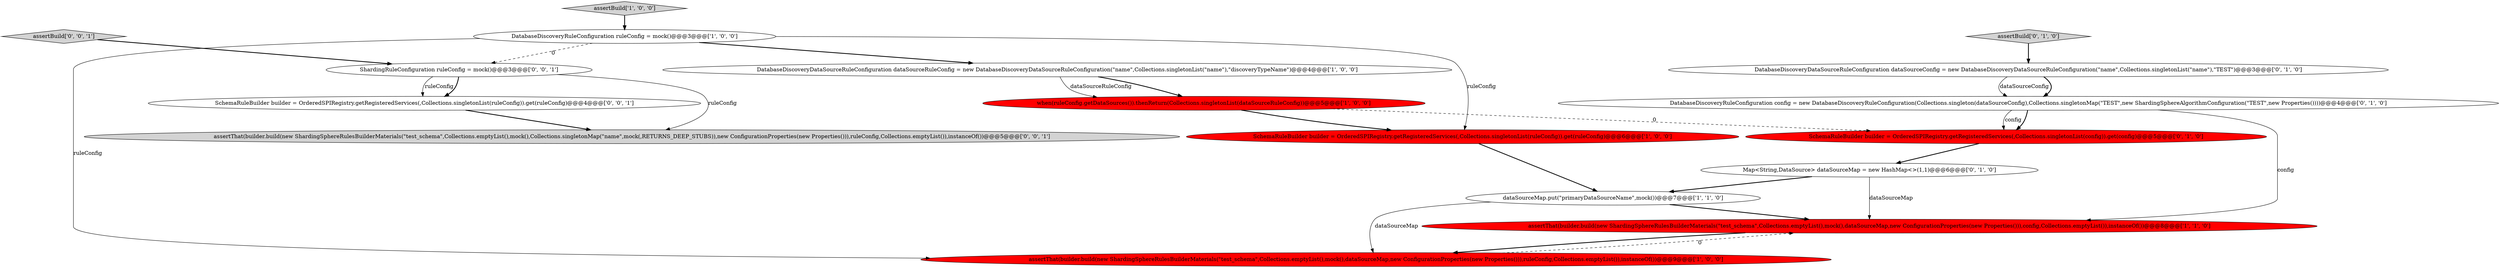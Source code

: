 digraph {
2 [style = filled, label = "assertBuild['1', '0', '0']", fillcolor = lightgray, shape = diamond image = "AAA0AAABBB1BBB"];
3 [style = filled, label = "dataSourceMap.put(\"primaryDataSourceName\",mock())@@@7@@@['1', '1', '0']", fillcolor = white, shape = ellipse image = "AAA0AAABBB1BBB"];
7 [style = filled, label = "DatabaseDiscoveryDataSourceRuleConfiguration dataSourceRuleConfig = new DatabaseDiscoveryDataSourceRuleConfiguration(\"name\",Collections.singletonList(\"name\"),\"discoveryTypeName\")@@@4@@@['1', '0', '0']", fillcolor = white, shape = ellipse image = "AAA0AAABBB1BBB"];
0 [style = filled, label = "DatabaseDiscoveryRuleConfiguration ruleConfig = mock()@@@3@@@['1', '0', '0']", fillcolor = white, shape = ellipse image = "AAA0AAABBB1BBB"];
11 [style = filled, label = "Map<String,DataSource> dataSourceMap = new HashMap<>(1,1)@@@6@@@['0', '1', '0']", fillcolor = white, shape = ellipse image = "AAA0AAABBB2BBB"];
4 [style = filled, label = "assertThat(builder.build(new ShardingSphereRulesBuilderMaterials(\"test_schema\",Collections.emptyList(),mock(),dataSourceMap,new ConfigurationProperties(new Properties())),config,Collections.emptyList()),instanceOf())@@@8@@@['1', '1', '0']", fillcolor = red, shape = ellipse image = "AAA1AAABBB1BBB"];
15 [style = filled, label = "assertBuild['0', '0', '1']", fillcolor = lightgray, shape = diamond image = "AAA0AAABBB3BBB"];
14 [style = filled, label = "assertThat(builder.build(new ShardingSphereRulesBuilderMaterials(\"test_schema\",Collections.emptyList(),mock(),Collections.singletonMap(\"name\",mock(,RETURNS_DEEP_STUBS)),new ConfigurationProperties(new Properties())),ruleConfig,Collections.emptyList()),instanceOf())@@@5@@@['0', '0', '1']", fillcolor = lightgray, shape = ellipse image = "AAA0AAABBB3BBB"];
8 [style = filled, label = "assertBuild['0', '1', '0']", fillcolor = lightgray, shape = diamond image = "AAA0AAABBB2BBB"];
10 [style = filled, label = "DatabaseDiscoveryRuleConfiguration config = new DatabaseDiscoveryRuleConfiguration(Collections.singleton(dataSourceConfig),Collections.singletonMap(\"TEST\",new ShardingSphereAlgorithmConfiguration(\"TEST\",new Properties())))@@@4@@@['0', '1', '0']", fillcolor = white, shape = ellipse image = "AAA0AAABBB2BBB"];
16 [style = filled, label = "ShardingRuleConfiguration ruleConfig = mock()@@@3@@@['0', '0', '1']", fillcolor = white, shape = ellipse image = "AAA0AAABBB3BBB"];
12 [style = filled, label = "SchemaRuleBuilder builder = OrderedSPIRegistry.getRegisteredServices(,Collections.singletonList(config)).get(config)@@@5@@@['0', '1', '0']", fillcolor = red, shape = ellipse image = "AAA1AAABBB2BBB"];
9 [style = filled, label = "DatabaseDiscoveryDataSourceRuleConfiguration dataSourceConfig = new DatabaseDiscoveryDataSourceRuleConfiguration(\"name\",Collections.singletonList(\"name\"),\"TEST\")@@@3@@@['0', '1', '0']", fillcolor = white, shape = ellipse image = "AAA0AAABBB2BBB"];
1 [style = filled, label = "SchemaRuleBuilder builder = OrderedSPIRegistry.getRegisteredServices(,Collections.singletonList(ruleConfig)).get(ruleConfig)@@@6@@@['1', '0', '0']", fillcolor = red, shape = ellipse image = "AAA1AAABBB1BBB"];
5 [style = filled, label = "assertThat(builder.build(new ShardingSphereRulesBuilderMaterials(\"test_schema\",Collections.emptyList(),mock(),dataSourceMap,new ConfigurationProperties(new Properties())),ruleConfig,Collections.emptyList()),instanceOf())@@@9@@@['1', '0', '0']", fillcolor = red, shape = ellipse image = "AAA1AAABBB1BBB"];
6 [style = filled, label = "when(ruleConfig.getDataSources()).thenReturn(Collections.singletonList(dataSourceRuleConfig))@@@5@@@['1', '0', '0']", fillcolor = red, shape = ellipse image = "AAA1AAABBB1BBB"];
13 [style = filled, label = "SchemaRuleBuilder builder = OrderedSPIRegistry.getRegisteredServices(,Collections.singletonList(ruleConfig)).get(ruleConfig)@@@4@@@['0', '0', '1']", fillcolor = white, shape = ellipse image = "AAA0AAABBB3BBB"];
16->13 [style = solid, label="ruleConfig"];
0->1 [style = solid, label="ruleConfig"];
16->13 [style = bold, label=""];
0->5 [style = solid, label="ruleConfig"];
10->4 [style = solid, label="config"];
12->11 [style = bold, label=""];
0->16 [style = dashed, label="0"];
1->3 [style = bold, label=""];
9->10 [style = bold, label=""];
15->16 [style = bold, label=""];
3->4 [style = bold, label=""];
5->4 [style = dashed, label="0"];
0->7 [style = bold, label=""];
6->12 [style = dashed, label="0"];
6->1 [style = bold, label=""];
2->0 [style = bold, label=""];
16->14 [style = solid, label="ruleConfig"];
11->3 [style = bold, label=""];
10->12 [style = bold, label=""];
9->10 [style = solid, label="dataSourceConfig"];
10->12 [style = solid, label="config"];
7->6 [style = bold, label=""];
8->9 [style = bold, label=""];
3->5 [style = solid, label="dataSourceMap"];
11->4 [style = solid, label="dataSourceMap"];
4->5 [style = bold, label=""];
13->14 [style = bold, label=""];
7->6 [style = solid, label="dataSourceRuleConfig"];
}
